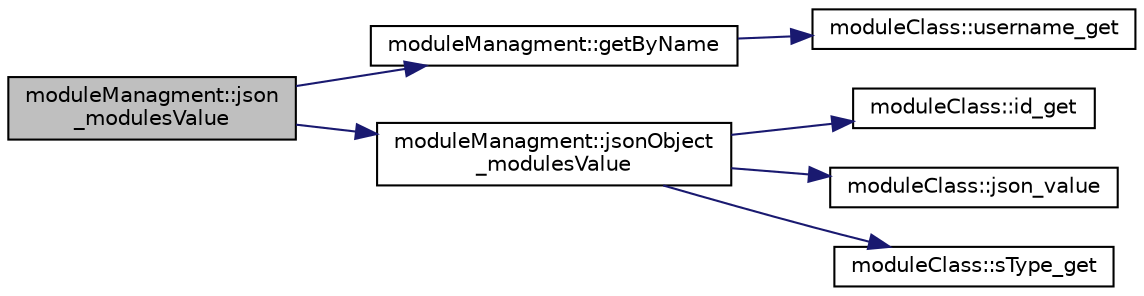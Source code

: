 digraph "moduleManagment::json_modulesValue"
{
 // LATEX_PDF_SIZE
  edge [fontname="Helvetica",fontsize="10",labelfontname="Helvetica",labelfontsize="10"];
  node [fontname="Helvetica",fontsize="10",shape=record];
  rankdir="LR";
  Node1 [label="moduleManagment::json\l_modulesValue",height=0.2,width=0.4,color="black", fillcolor="grey75", style="filled", fontcolor="black",tooltip=" "];
  Node1 -> Node2 [color="midnightblue",fontsize="10",style="solid",fontname="Helvetica"];
  Node2 [label="moduleManagment::getByName",height=0.2,width=0.4,color="black", fillcolor="white", style="filled",URL="$classmodule_managment.html#a86890f4c1c76fbda02c1d6937133f1c9",tooltip=" "];
  Node2 -> Node3 [color="midnightblue",fontsize="10",style="solid",fontname="Helvetica"];
  Node3 [label="moduleClass::username_get",height=0.2,width=0.4,color="black", fillcolor="white", style="filled",URL="$classmodule_class.html#a3da842727f726e02ffc0e1da5f018762",tooltip=" "];
  Node1 -> Node4 [color="midnightblue",fontsize="10",style="solid",fontname="Helvetica"];
  Node4 [label="moduleManagment::jsonObject\l_modulesValue",height=0.2,width=0.4,color="black", fillcolor="white", style="filled",URL="$classmodule_managment.html#a18042246c6c3002046f8a7ffccfa14dc",tooltip=" "];
  Node4 -> Node5 [color="midnightblue",fontsize="10",style="solid",fontname="Helvetica"];
  Node5 [label="moduleClass::id_get",height=0.2,width=0.4,color="black", fillcolor="white", style="filled",URL="$classmodule_class.html#ac2e059dfc9c2770db04edc475163eff5",tooltip=" "];
  Node4 -> Node6 [color="midnightblue",fontsize="10",style="solid",fontname="Helvetica"];
  Node6 [label="moduleClass::json_value",height=0.2,width=0.4,color="black", fillcolor="white", style="filled",URL="$classmodule_class.html#ab38070e15e349d3f01a2e88749ee07c1",tooltip=" "];
  Node4 -> Node7 [color="midnightblue",fontsize="10",style="solid",fontname="Helvetica"];
  Node7 [label="moduleClass::sType_get",height=0.2,width=0.4,color="black", fillcolor="white", style="filled",URL="$classmodule_class.html#afec658fffce74b4ee8391fd268404164",tooltip=" "];
}
